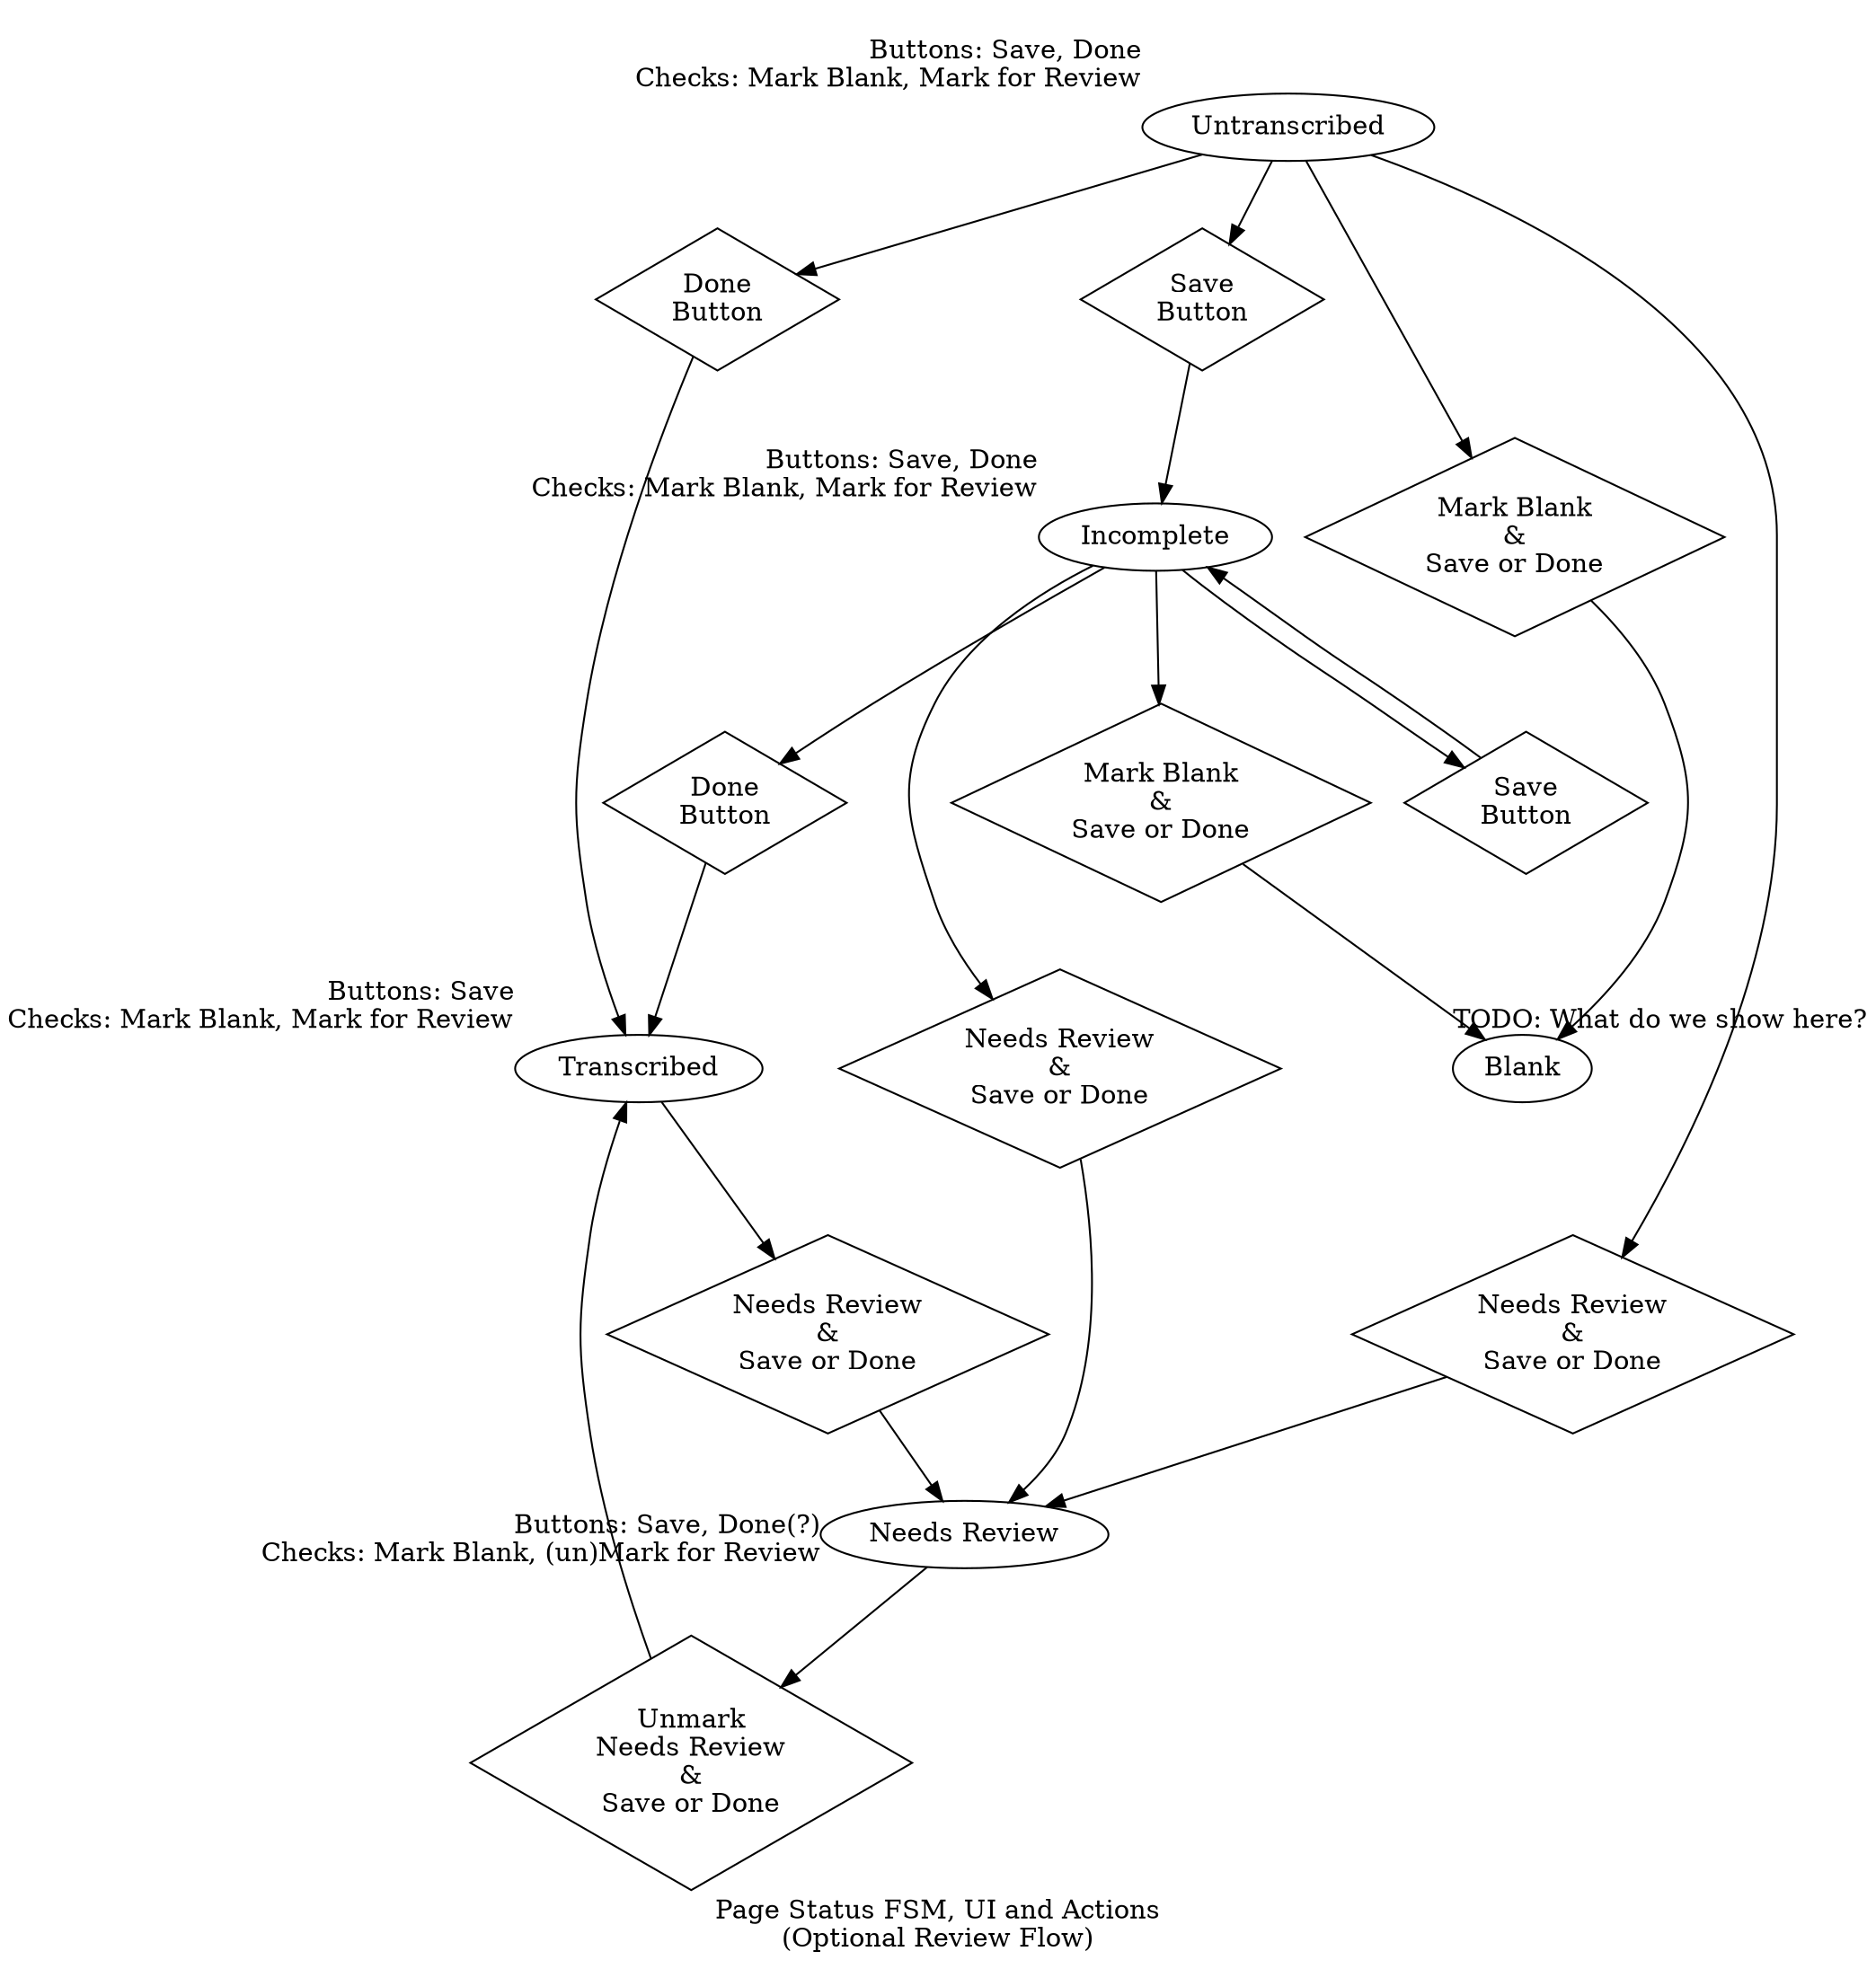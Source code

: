 digraph page_status_fsm {
  label="Page Status FSM, UI and Actions\n(Optional Review Flow)";
//  rotate=90;
  overlap=false;
  splines=true;
  rankdir="TB";

  subgraph optional_flow {
    label="Review Optional Workflow";

    start[
      label="Untranscribed",
      xlabel="\rButtons: Save, Done\rChecks: Mark Blank, Mark for Review"
      // TODO shade to look initial?  In progress? Not complete?
    ];
    { rank=source; start; }

    save_to_untranscribed[
      label="Save\nButton",
      shape=diamond
    ];

    start -> save_to_untranscribed;

    mark_blank_to_untranscribed[
      label="Mark Blank\n&\nSave or Done",
      shape=diamond
    ];




    incomplete[
      label="Incomplete",
      xlabel="\rButtons: Save, Done\rChecks: Mark Blank, Mark for Review"
    ];

    save_to_untranscribed -> incomplete;

    save_to_incomplete[
      label="Save\nButton",
      shape=diamond
    ];


    incomplete -> save_to_incomplete;
    save_to_incomplete -> incomplete;


    mark_blank_to_incomplete[
      label="Mark Blank\n&\nSave or Done",
      shape=diamond
    ];

 
    blank[
      label="Blank",
      // TODO what do we show here already?
      xlabel="\rTODO: What do we show here?"
    ];

    
    start -> mark_blank_to_untranscribed;
    mark_blank_to_untranscribed -> blank;

    incomplete -> mark_blank_to_incomplete;
    mark_blank_to_incomplete -> blank;



    needs_review[
      label="Needs Review",
      xlabel="\rButtons: Save, Done(?)\rChecks: Mark Blank, (un)Mark for Review"
    ]

    done_to_untranscribed[
      label="Done\nButton",
      shape=diamond
    ];

    done_to_incomplete[
      label="Done\nButton",
      shape=diamond
    ];
    


    mark_needs_review_to_untranscribed[
      label="Needs Review\n&\nSave or Done",
      shape=diamond
    ];

    mark_needs_review_to_incomplete[
      label="Needs Review\n&\nSave or Done",
      shape=diamond
    ];

    mark_needs_review_to_transcribed[
      label="Needs Review\n&\nSave or Done",
      shape=diamond
    ];


    transcribed[
      label="Transcribed",
      xlabel="\rButtons: Save\rChecks: Mark Blank, Mark for Review"
    ];

    start -> mark_needs_review_to_untranscribed;
    mark_needs_review_to_untranscribed -> needs_review;
    incomplete -> mark_needs_review_to_incomplete;
    mark_needs_review_to_incomplete -> needs_review;
    transcribed -> mark_needs_review_to_transcribed;
    mark_needs_review_to_transcribed -> needs_review;

    unmark_needs_review_to_needs_review[
      label="Unmark\nNeeds Review\n&\nSave or Done",
      shape=diamond
    ];


    needs_review -> unmark_needs_review_to_needs_review;
    unmark_needs_review_to_needs_review -> transcribed;


    start -> done_to_untranscribed;
    done_to_untranscribed -> transcribed;
    incomplete -> done_to_incomplete;
    done_to_incomplete -> transcribed;

    //indexed[
    //  label="Indexed",
    //  xlabel="\rButtons: Save\rChecks: Mark Blank, Mark for Review"
    //];

    // TODO deal with translation

  };

}
